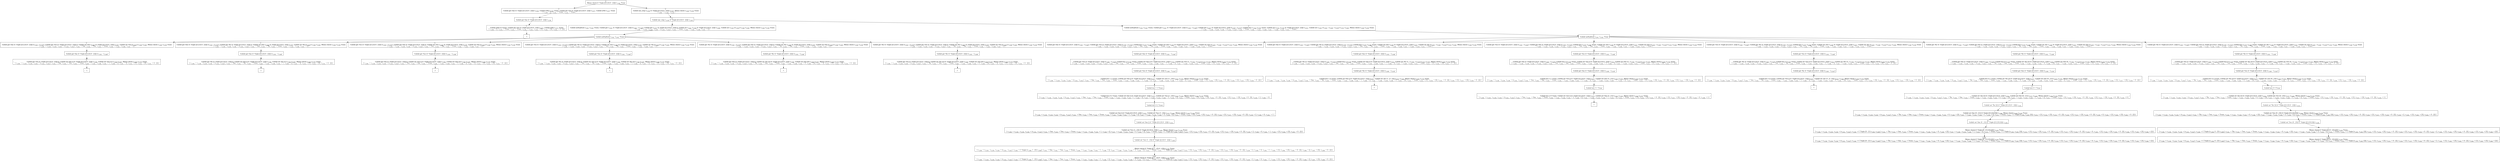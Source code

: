digraph {
    graph [rankdir=TB
          ,bgcolor=transparent];
    node [shape=box
         ,fillcolor=white
         ,style=filled];
    0 [label=<O <BR/> Memo check (C Triple [[1] [3] 0 : [2]]) v<SUB>1506</SUB> Trueo>];
    1 [label=<C <BR/> Unfold get One (C Triple [[1] [3] 0 : [2]]) v<SUB>1536</SUB>, Unfold isNil v<SUB>1536</SUB> Trueo, Unfold get Two (C Triple [[1] [3] 0 : [2]]) v<SUB>1537</SUB>, Unfold isNil v<SUB>1537</SUB> Trueo <BR/>  [ v<SUB>1506</SUB> &rarr; [], v<SUB>1534</SUB> &rarr; Trueo, v<SUB>1535</SUB> &rarr; Trueo ] >];
    2 [label=<C <BR/> Unfold one_step v<SUB>1538</SUB> (C Triple [[1] [3] 0 : [2]]) v<SUB>1540</SUB>, Memo check v<SUB>1540</SUB> v<SUB>1539</SUB> Trueo <BR/>  [ v<SUB>1506</SUB> &rarr; v<SUB>1538</SUB> : v<SUB>1539</SUB> ] >];
    3 [label=<O <BR/> Unfold get One (C Triple [[1] [3] 0 : [2]]) v<SUB>1536</SUB>>];
    4 [label=<C <BR/> Unfold isNil [1] Trueo, Unfold get Two (C Triple [[1] [3] 0 : [2]]) v<SUB>1537</SUB>, Unfold isNil v<SUB>1537</SUB> Trueo <BR/>  [ v<SUB>1506</SUB> &rarr; [], v<SUB>1534</SUB> &rarr; Trueo, v<SUB>1535</SUB> &rarr; Trueo, v<SUB>1536</SUB> &rarr; v<SUB>1541</SUB>, v<SUB>1541</SUB> &rarr; [1], v<SUB>1542</SUB> &rarr; [3], v<SUB>1543</SUB> &rarr; 0 : [2] ] >];
    5 [label=<_|_>];
    6 [label=<O <BR/> Unfold one_step v<SUB>1538</SUB> (C Triple [[1] [3] 0 : [2]]) v<SUB>1540</SUB>>];
    7 [label=<C <BR/> Unfold notEqStick v<SUB>1541</SUB> v<SUB>1542</SUB> Trueo, Unfold get v<SUB>1541</SUB> (C Triple [[1] [3] 0 : [2]]) (v<SUB>1545</SUB> : v<SUB>1546</SUB>), Unfold get v<SUB>1542</SUB> (C Triple [[1] [3] 0 : [2]]) [], Unfold set v<SUB>1541</SUB> v<SUB>1546</SUB> (C Triple [[1] [3] 0 : [2]]) v<SUB>1548</SUB>, Unfold set v<SUB>1542</SUB> [v<SUB>1545</SUB>] v<SUB>1548</SUB> v<SUB>1540</SUB>, Memo check v<SUB>1540</SUB> v<SUB>1539</SUB> Trueo <BR/>  [ v<SUB>1506</SUB> &rarr; v<SUB>1538</SUB> : v<SUB>1539</SUB>, v<SUB>1538</SUB> &rarr; (v<SUB>1541</SUB>, v<SUB>1542</SUB>), v<SUB>1543</SUB> &rarr; Trueo, v<SUB>1544</SUB> &rarr; v<SUB>1545</SUB> : v<SUB>1546</SUB>, v<SUB>1547</SUB> &rarr; [] ] >];
    8 [label=<C <BR/> Unfold notEqStick v<SUB>1541</SUB> v<SUB>1542</SUB> Trueo, Unfold get v<SUB>1541</SUB> (C Triple [[1] [3] 0 : [2]]) (v<SUB>1545</SUB> : v<SUB>1546</SUB>), Unfold get v<SUB>1542</SUB> (C Triple [[1] [3] 0 : [2]]) (v<SUB>1549</SUB> : v<SUB>1550</SUB>), Unfold less v<SUB>1545</SUB> v<SUB>1549</SUB> Trueo, Unfold set v<SUB>1541</SUB> v<SUB>1546</SUB> (C Triple [[1] [3] 0 : [2]]) v<SUB>1552</SUB>, Unfold set v<SUB>1542</SUB> (v<SUB>1545</SUB> : v<SUB>1549</SUB> : v<SUB>1550</SUB>) v<SUB>1552</SUB> v<SUB>1540</SUB>, Memo check v<SUB>1540</SUB> v<SUB>1539</SUB> Trueo <BR/>  [ v<SUB>1506</SUB> &rarr; v<SUB>1538</SUB> : v<SUB>1539</SUB>, v<SUB>1538</SUB> &rarr; (v<SUB>1541</SUB>, v<SUB>1542</SUB>), v<SUB>1543</SUB> &rarr; Trueo, v<SUB>1544</SUB> &rarr; v<SUB>1545</SUB> : v<SUB>1546</SUB>, v<SUB>1547</SUB> &rarr; v<SUB>1549</SUB> : v<SUB>1550</SUB>, v<SUB>1551</SUB> &rarr; Trueo ] >];
    9 [label=<O <BR/> Unfold notEqStick v<SUB>1541</SUB> v<SUB>1542</SUB> Trueo>];
    10 [label=<C <BR/> Unfold get One (C Triple [[1] [3] 0 : [2]]) (v<SUB>1545</SUB> : v<SUB>1546</SUB>), Unfold get Two (C Triple [[1] [3] 0 : [2]]) [], Unfold set One v<SUB>1546</SUB> (C Triple [[1] [3] 0 : [2]]) v<SUB>1548</SUB>, Unfold set Two [v<SUB>1545</SUB>] v<SUB>1548</SUB> v<SUB>1540</SUB>, Memo check v<SUB>1540</SUB> v<SUB>1539</SUB> Trueo <BR/>  [ v<SUB>1506</SUB> &rarr; v<SUB>1538</SUB> : v<SUB>1539</SUB>, v<SUB>1538</SUB> &rarr; (v<SUB>1541</SUB>, v<SUB>1542</SUB>), v<SUB>1541</SUB> &rarr; One, v<SUB>1542</SUB> &rarr; Two, v<SUB>1543</SUB> &rarr; Trueo, v<SUB>1544</SUB> &rarr; v<SUB>1545</SUB> : v<SUB>1546</SUB>, v<SUB>1547</SUB> &rarr; [] ] >];
    11 [label=<C <BR/> Unfold get One (C Triple [[1] [3] 0 : [2]]) (v<SUB>1545</SUB> : v<SUB>1546</SUB>), Unfold get Thr (C Triple [[1] [3] 0 : [2]]) [], Unfold set One v<SUB>1546</SUB> (C Triple [[1] [3] 0 : [2]]) v<SUB>1548</SUB>, Unfold set Thr [v<SUB>1545</SUB>] v<SUB>1548</SUB> v<SUB>1540</SUB>, Memo check v<SUB>1540</SUB> v<SUB>1539</SUB> Trueo <BR/>  [ v<SUB>1506</SUB> &rarr; v<SUB>1538</SUB> : v<SUB>1539</SUB>, v<SUB>1538</SUB> &rarr; (v<SUB>1541</SUB>, v<SUB>1542</SUB>), v<SUB>1541</SUB> &rarr; One, v<SUB>1542</SUB> &rarr; Thr, v<SUB>1543</SUB> &rarr; Trueo, v<SUB>1544</SUB> &rarr; v<SUB>1545</SUB> : v<SUB>1546</SUB>, v<SUB>1547</SUB> &rarr; [] ] >];
    12 [label=<C <BR/> Unfold get Two (C Triple [[1] [3] 0 : [2]]) (v<SUB>1545</SUB> : v<SUB>1546</SUB>), Unfold get One (C Triple [[1] [3] 0 : [2]]) [], Unfold set Two v<SUB>1546</SUB> (C Triple [[1] [3] 0 : [2]]) v<SUB>1548</SUB>, Unfold set One [v<SUB>1545</SUB>] v<SUB>1548</SUB> v<SUB>1540</SUB>, Memo check v<SUB>1540</SUB> v<SUB>1539</SUB> Trueo <BR/>  [ v<SUB>1506</SUB> &rarr; v<SUB>1538</SUB> : v<SUB>1539</SUB>, v<SUB>1538</SUB> &rarr; (v<SUB>1541</SUB>, v<SUB>1542</SUB>), v<SUB>1541</SUB> &rarr; Two, v<SUB>1542</SUB> &rarr; One, v<SUB>1543</SUB> &rarr; Trueo, v<SUB>1544</SUB> &rarr; v<SUB>1545</SUB> : v<SUB>1546</SUB>, v<SUB>1547</SUB> &rarr; [] ] >];
    13 [label=<C <BR/> Unfold get Two (C Triple [[1] [3] 0 : [2]]) (v<SUB>1545</SUB> : v<SUB>1546</SUB>), Unfold get Thr (C Triple [[1] [3] 0 : [2]]) [], Unfold set Two v<SUB>1546</SUB> (C Triple [[1] [3] 0 : [2]]) v<SUB>1548</SUB>, Unfold set Thr [v<SUB>1545</SUB>] v<SUB>1548</SUB> v<SUB>1540</SUB>, Memo check v<SUB>1540</SUB> v<SUB>1539</SUB> Trueo <BR/>  [ v<SUB>1506</SUB> &rarr; v<SUB>1538</SUB> : v<SUB>1539</SUB>, v<SUB>1538</SUB> &rarr; (v<SUB>1541</SUB>, v<SUB>1542</SUB>), v<SUB>1541</SUB> &rarr; Two, v<SUB>1542</SUB> &rarr; Thr, v<SUB>1543</SUB> &rarr; Trueo, v<SUB>1544</SUB> &rarr; v<SUB>1545</SUB> : v<SUB>1546</SUB>, v<SUB>1547</SUB> &rarr; [] ] >];
    14 [label=<C <BR/> Unfold get Thr (C Triple [[1] [3] 0 : [2]]) (v<SUB>1545</SUB> : v<SUB>1546</SUB>), Unfold get One (C Triple [[1] [3] 0 : [2]]) [], Unfold set Thr v<SUB>1546</SUB> (C Triple [[1] [3] 0 : [2]]) v<SUB>1548</SUB>, Unfold set One [v<SUB>1545</SUB>] v<SUB>1548</SUB> v<SUB>1540</SUB>, Memo check v<SUB>1540</SUB> v<SUB>1539</SUB> Trueo <BR/>  [ v<SUB>1506</SUB> &rarr; v<SUB>1538</SUB> : v<SUB>1539</SUB>, v<SUB>1538</SUB> &rarr; (v<SUB>1541</SUB>, v<SUB>1542</SUB>), v<SUB>1541</SUB> &rarr; Thr, v<SUB>1542</SUB> &rarr; One, v<SUB>1543</SUB> &rarr; Trueo, v<SUB>1544</SUB> &rarr; v<SUB>1545</SUB> : v<SUB>1546</SUB>, v<SUB>1547</SUB> &rarr; [] ] >];
    15 [label=<C <BR/> Unfold get Thr (C Triple [[1] [3] 0 : [2]]) (v<SUB>1545</SUB> : v<SUB>1546</SUB>), Unfold get Two (C Triple [[1] [3] 0 : [2]]) [], Unfold set Thr v<SUB>1546</SUB> (C Triple [[1] [3] 0 : [2]]) v<SUB>1548</SUB>, Unfold set Two [v<SUB>1545</SUB>] v<SUB>1548</SUB> v<SUB>1540</SUB>, Memo check v<SUB>1540</SUB> v<SUB>1539</SUB> Trueo <BR/>  [ v<SUB>1506</SUB> &rarr; v<SUB>1538</SUB> : v<SUB>1539</SUB>, v<SUB>1538</SUB> &rarr; (v<SUB>1541</SUB>, v<SUB>1542</SUB>), v<SUB>1541</SUB> &rarr; Thr, v<SUB>1542</SUB> &rarr; Two, v<SUB>1543</SUB> &rarr; Trueo, v<SUB>1544</SUB> &rarr; v<SUB>1545</SUB> : v<SUB>1546</SUB>, v<SUB>1547</SUB> &rarr; [] ] >];
    16 [label=<O <BR/> Unfold get One (C Triple [[1] [3] 0 : [2]]) (v<SUB>1545</SUB> : v<SUB>1546</SUB>)>];
    17 [label=<C <BR/> Unfold get Two (C Triple [[1] [3] 0 : [2]]) [], Unfold set One [] (C Triple [[1] [3] 0 : [2]]) v<SUB>1548</SUB>, Unfold set Two [1] v<SUB>1548</SUB> v<SUB>1540</SUB>, Memo check v<SUB>1540</SUB> v<SUB>1539</SUB> Trueo <BR/>  [ v<SUB>1506</SUB> &rarr; v<SUB>1538</SUB> : v<SUB>1539</SUB>, v<SUB>1538</SUB> &rarr; (v<SUB>1541</SUB>, v<SUB>1542</SUB>), v<SUB>1541</SUB> &rarr; One, v<SUB>1542</SUB> &rarr; Two, v<SUB>1543</SUB> &rarr; Trueo, v<SUB>1544</SUB> &rarr; v<SUB>1545</SUB> : v<SUB>1546</SUB>, v<SUB>1545</SUB> &rarr; 1, v<SUB>1546</SUB> &rarr; [], v<SUB>1547</SUB> &rarr; [], v<SUB>1553</SUB> &rarr; [1], v<SUB>1554</SUB> &rarr; [3], v<SUB>1555</SUB> &rarr; 0 : [2] ] >];
    18 [label=<_|_>];
    19 [label=<O <BR/> Unfold get One (C Triple [[1] [3] 0 : [2]]) (v<SUB>1545</SUB> : v<SUB>1546</SUB>)>];
    20 [label=<C <BR/> Unfold get Thr (C Triple [[1] [3] 0 : [2]]) [], Unfold set One [] (C Triple [[1] [3] 0 : [2]]) v<SUB>1548</SUB>, Unfold set Thr [1] v<SUB>1548</SUB> v<SUB>1540</SUB>, Memo check v<SUB>1540</SUB> v<SUB>1539</SUB> Trueo <BR/>  [ v<SUB>1506</SUB> &rarr; v<SUB>1538</SUB> : v<SUB>1539</SUB>, v<SUB>1538</SUB> &rarr; (v<SUB>1541</SUB>, v<SUB>1542</SUB>), v<SUB>1541</SUB> &rarr; One, v<SUB>1542</SUB> &rarr; Thr, v<SUB>1543</SUB> &rarr; Trueo, v<SUB>1544</SUB> &rarr; v<SUB>1545</SUB> : v<SUB>1546</SUB>, v<SUB>1545</SUB> &rarr; 1, v<SUB>1546</SUB> &rarr; [], v<SUB>1547</SUB> &rarr; [], v<SUB>1553</SUB> &rarr; [1], v<SUB>1554</SUB> &rarr; [3], v<SUB>1555</SUB> &rarr; 0 : [2] ] >];
    21 [label=<_|_>];
    22 [label=<O <BR/> Unfold get Two (C Triple [[1] [3] 0 : [2]]) (v<SUB>1545</SUB> : v<SUB>1546</SUB>)>];
    23 [label=<C <BR/> Unfold get One (C Triple [[1] [3] 0 : [2]]) [], Unfold set Two [] (C Triple [[1] [3] 0 : [2]]) v<SUB>1548</SUB>, Unfold set One [3] v<SUB>1548</SUB> v<SUB>1540</SUB>, Memo check v<SUB>1540</SUB> v<SUB>1539</SUB> Trueo <BR/>  [ v<SUB>1506</SUB> &rarr; v<SUB>1538</SUB> : v<SUB>1539</SUB>, v<SUB>1538</SUB> &rarr; (v<SUB>1541</SUB>, v<SUB>1542</SUB>), v<SUB>1541</SUB> &rarr; Two, v<SUB>1542</SUB> &rarr; One, v<SUB>1543</SUB> &rarr; Trueo, v<SUB>1544</SUB> &rarr; v<SUB>1545</SUB> : v<SUB>1546</SUB>, v<SUB>1545</SUB> &rarr; 3, v<SUB>1546</SUB> &rarr; [], v<SUB>1547</SUB> &rarr; [], v<SUB>1553</SUB> &rarr; [1], v<SUB>1554</SUB> &rarr; [3], v<SUB>1555</SUB> &rarr; 0 : [2] ] >];
    24 [label=<_|_>];
    25 [label=<O <BR/> Unfold get Two (C Triple [[1] [3] 0 : [2]]) (v<SUB>1545</SUB> : v<SUB>1546</SUB>)>];
    26 [label=<C <BR/> Unfold get Thr (C Triple [[1] [3] 0 : [2]]) [], Unfold set Two [] (C Triple [[1] [3] 0 : [2]]) v<SUB>1548</SUB>, Unfold set Thr [3] v<SUB>1548</SUB> v<SUB>1540</SUB>, Memo check v<SUB>1540</SUB> v<SUB>1539</SUB> Trueo <BR/>  [ v<SUB>1506</SUB> &rarr; v<SUB>1538</SUB> : v<SUB>1539</SUB>, v<SUB>1538</SUB> &rarr; (v<SUB>1541</SUB>, v<SUB>1542</SUB>), v<SUB>1541</SUB> &rarr; Two, v<SUB>1542</SUB> &rarr; Thr, v<SUB>1543</SUB> &rarr; Trueo, v<SUB>1544</SUB> &rarr; v<SUB>1545</SUB> : v<SUB>1546</SUB>, v<SUB>1545</SUB> &rarr; 3, v<SUB>1546</SUB> &rarr; [], v<SUB>1547</SUB> &rarr; [], v<SUB>1553</SUB> &rarr; [1], v<SUB>1554</SUB> &rarr; [3], v<SUB>1555</SUB> &rarr; 0 : [2] ] >];
    27 [label=<_|_>];
    28 [label=<O <BR/> Unfold get Thr (C Triple [[1] [3] 0 : [2]]) (v<SUB>1545</SUB> : v<SUB>1546</SUB>)>];
    29 [label=<C <BR/> Unfold get One (C Triple [[1] [3] 0 : [2]]) [], Unfold set Thr [2] (C Triple [[1] [3] 0 : [2]]) v<SUB>1548</SUB>, Unfold set One [0] v<SUB>1548</SUB> v<SUB>1540</SUB>, Memo check v<SUB>1540</SUB> v<SUB>1539</SUB> Trueo <BR/>  [ v<SUB>1506</SUB> &rarr; v<SUB>1538</SUB> : v<SUB>1539</SUB>, v<SUB>1538</SUB> &rarr; (v<SUB>1541</SUB>, v<SUB>1542</SUB>), v<SUB>1541</SUB> &rarr; Thr, v<SUB>1542</SUB> &rarr; One, v<SUB>1543</SUB> &rarr; Trueo, v<SUB>1544</SUB> &rarr; v<SUB>1545</SUB> : v<SUB>1546</SUB>, v<SUB>1545</SUB> &rarr; 0, v<SUB>1546</SUB> &rarr; [2], v<SUB>1547</SUB> &rarr; [], v<SUB>1553</SUB> &rarr; [1], v<SUB>1554</SUB> &rarr; [3], v<SUB>1555</SUB> &rarr; 0 : [2] ] >];
    30 [label=<_|_>];
    31 [label=<O <BR/> Unfold get Thr (C Triple [[1] [3] 0 : [2]]) (v<SUB>1545</SUB> : v<SUB>1546</SUB>)>];
    32 [label=<C <BR/> Unfold get Two (C Triple [[1] [3] 0 : [2]]) [], Unfold set Thr [2] (C Triple [[1] [3] 0 : [2]]) v<SUB>1548</SUB>, Unfold set Two [0] v<SUB>1548</SUB> v<SUB>1540</SUB>, Memo check v<SUB>1540</SUB> v<SUB>1539</SUB> Trueo <BR/>  [ v<SUB>1506</SUB> &rarr; v<SUB>1538</SUB> : v<SUB>1539</SUB>, v<SUB>1538</SUB> &rarr; (v<SUB>1541</SUB>, v<SUB>1542</SUB>), v<SUB>1541</SUB> &rarr; Thr, v<SUB>1542</SUB> &rarr; Two, v<SUB>1543</SUB> &rarr; Trueo, v<SUB>1544</SUB> &rarr; v<SUB>1545</SUB> : v<SUB>1546</SUB>, v<SUB>1545</SUB> &rarr; 0, v<SUB>1546</SUB> &rarr; [2], v<SUB>1547</SUB> &rarr; [], v<SUB>1553</SUB> &rarr; [1], v<SUB>1554</SUB> &rarr; [3], v<SUB>1555</SUB> &rarr; 0 : [2] ] >];
    33 [label=<_|_>];
    34 [label=<O <BR/> Unfold notEqStick v<SUB>1541</SUB> v<SUB>1542</SUB> Trueo>];
    35 [label=<C <BR/> Unfold get One (C Triple [[1] [3] 0 : [2]]) (v<SUB>1545</SUB> : v<SUB>1546</SUB>), Unfold get Two (C Triple [[1] [3] 0 : [2]]) (v<SUB>1549</SUB> : v<SUB>1550</SUB>), Unfold less v<SUB>1545</SUB> v<SUB>1549</SUB> Trueo, Unfold set One v<SUB>1546</SUB> (C Triple [[1] [3] 0 : [2]]) v<SUB>1552</SUB>, Unfold set Two (v<SUB>1545</SUB> : v<SUB>1549</SUB> : v<SUB>1550</SUB>) v<SUB>1552</SUB> v<SUB>1540</SUB>, Memo check v<SUB>1540</SUB> v<SUB>1539</SUB> Trueo <BR/>  [ v<SUB>1506</SUB> &rarr; v<SUB>1538</SUB> : v<SUB>1539</SUB>, v<SUB>1538</SUB> &rarr; (v<SUB>1541</SUB>, v<SUB>1542</SUB>), v<SUB>1541</SUB> &rarr; One, v<SUB>1542</SUB> &rarr; Two, v<SUB>1543</SUB> &rarr; Trueo, v<SUB>1544</SUB> &rarr; v<SUB>1545</SUB> : v<SUB>1546</SUB>, v<SUB>1547</SUB> &rarr; v<SUB>1549</SUB> : v<SUB>1550</SUB>, v<SUB>1551</SUB> &rarr; Trueo ] >];
    36 [label=<C <BR/> Unfold get One (C Triple [[1] [3] 0 : [2]]) (v<SUB>1545</SUB> : v<SUB>1546</SUB>), Unfold get Thr (C Triple [[1] [3] 0 : [2]]) (v<SUB>1549</SUB> : v<SUB>1550</SUB>), Unfold less v<SUB>1545</SUB> v<SUB>1549</SUB> Trueo, Unfold set One v<SUB>1546</SUB> (C Triple [[1] [3] 0 : [2]]) v<SUB>1552</SUB>, Unfold set Thr (v<SUB>1545</SUB> : v<SUB>1549</SUB> : v<SUB>1550</SUB>) v<SUB>1552</SUB> v<SUB>1540</SUB>, Memo check v<SUB>1540</SUB> v<SUB>1539</SUB> Trueo <BR/>  [ v<SUB>1506</SUB> &rarr; v<SUB>1538</SUB> : v<SUB>1539</SUB>, v<SUB>1538</SUB> &rarr; (v<SUB>1541</SUB>, v<SUB>1542</SUB>), v<SUB>1541</SUB> &rarr; One, v<SUB>1542</SUB> &rarr; Thr, v<SUB>1543</SUB> &rarr; Trueo, v<SUB>1544</SUB> &rarr; v<SUB>1545</SUB> : v<SUB>1546</SUB>, v<SUB>1547</SUB> &rarr; v<SUB>1549</SUB> : v<SUB>1550</SUB>, v<SUB>1551</SUB> &rarr; Trueo ] >];
    37 [label=<C <BR/> Unfold get Two (C Triple [[1] [3] 0 : [2]]) (v<SUB>1545</SUB> : v<SUB>1546</SUB>), Unfold get One (C Triple [[1] [3] 0 : [2]]) (v<SUB>1549</SUB> : v<SUB>1550</SUB>), Unfold less v<SUB>1545</SUB> v<SUB>1549</SUB> Trueo, Unfold set Two v<SUB>1546</SUB> (C Triple [[1] [3] 0 : [2]]) v<SUB>1552</SUB>, Unfold set One (v<SUB>1545</SUB> : v<SUB>1549</SUB> : v<SUB>1550</SUB>) v<SUB>1552</SUB> v<SUB>1540</SUB>, Memo check v<SUB>1540</SUB> v<SUB>1539</SUB> Trueo <BR/>  [ v<SUB>1506</SUB> &rarr; v<SUB>1538</SUB> : v<SUB>1539</SUB>, v<SUB>1538</SUB> &rarr; (v<SUB>1541</SUB>, v<SUB>1542</SUB>), v<SUB>1541</SUB> &rarr; Two, v<SUB>1542</SUB> &rarr; One, v<SUB>1543</SUB> &rarr; Trueo, v<SUB>1544</SUB> &rarr; v<SUB>1545</SUB> : v<SUB>1546</SUB>, v<SUB>1547</SUB> &rarr; v<SUB>1549</SUB> : v<SUB>1550</SUB>, v<SUB>1551</SUB> &rarr; Trueo ] >];
    38 [label=<C <BR/> Unfold get Two (C Triple [[1] [3] 0 : [2]]) (v<SUB>1545</SUB> : v<SUB>1546</SUB>), Unfold get Thr (C Triple [[1] [3] 0 : [2]]) (v<SUB>1549</SUB> : v<SUB>1550</SUB>), Unfold less v<SUB>1545</SUB> v<SUB>1549</SUB> Trueo, Unfold set Two v<SUB>1546</SUB> (C Triple [[1] [3] 0 : [2]]) v<SUB>1552</SUB>, Unfold set Thr (v<SUB>1545</SUB> : v<SUB>1549</SUB> : v<SUB>1550</SUB>) v<SUB>1552</SUB> v<SUB>1540</SUB>, Memo check v<SUB>1540</SUB> v<SUB>1539</SUB> Trueo <BR/>  [ v<SUB>1506</SUB> &rarr; v<SUB>1538</SUB> : v<SUB>1539</SUB>, v<SUB>1538</SUB> &rarr; (v<SUB>1541</SUB>, v<SUB>1542</SUB>), v<SUB>1541</SUB> &rarr; Two, v<SUB>1542</SUB> &rarr; Thr, v<SUB>1543</SUB> &rarr; Trueo, v<SUB>1544</SUB> &rarr; v<SUB>1545</SUB> : v<SUB>1546</SUB>, v<SUB>1547</SUB> &rarr; v<SUB>1549</SUB> : v<SUB>1550</SUB>, v<SUB>1551</SUB> &rarr; Trueo ] >];
    39 [label=<C <BR/> Unfold get Thr (C Triple [[1] [3] 0 : [2]]) (v<SUB>1545</SUB> : v<SUB>1546</SUB>), Unfold get One (C Triple [[1] [3] 0 : [2]]) (v<SUB>1549</SUB> : v<SUB>1550</SUB>), Unfold less v<SUB>1545</SUB> v<SUB>1549</SUB> Trueo, Unfold set Thr v<SUB>1546</SUB> (C Triple [[1] [3] 0 : [2]]) v<SUB>1552</SUB>, Unfold set One (v<SUB>1545</SUB> : v<SUB>1549</SUB> : v<SUB>1550</SUB>) v<SUB>1552</SUB> v<SUB>1540</SUB>, Memo check v<SUB>1540</SUB> v<SUB>1539</SUB> Trueo <BR/>  [ v<SUB>1506</SUB> &rarr; v<SUB>1538</SUB> : v<SUB>1539</SUB>, v<SUB>1538</SUB> &rarr; (v<SUB>1541</SUB>, v<SUB>1542</SUB>), v<SUB>1541</SUB> &rarr; Thr, v<SUB>1542</SUB> &rarr; One, v<SUB>1543</SUB> &rarr; Trueo, v<SUB>1544</SUB> &rarr; v<SUB>1545</SUB> : v<SUB>1546</SUB>, v<SUB>1547</SUB> &rarr; v<SUB>1549</SUB> : v<SUB>1550</SUB>, v<SUB>1551</SUB> &rarr; Trueo ] >];
    40 [label=<C <BR/> Unfold get Thr (C Triple [[1] [3] 0 : [2]]) (v<SUB>1545</SUB> : v<SUB>1546</SUB>), Unfold get Two (C Triple [[1] [3] 0 : [2]]) (v<SUB>1549</SUB> : v<SUB>1550</SUB>), Unfold less v<SUB>1545</SUB> v<SUB>1549</SUB> Trueo, Unfold set Thr v<SUB>1546</SUB> (C Triple [[1] [3] 0 : [2]]) v<SUB>1552</SUB>, Unfold set Two (v<SUB>1545</SUB> : v<SUB>1549</SUB> : v<SUB>1550</SUB>) v<SUB>1552</SUB> v<SUB>1540</SUB>, Memo check v<SUB>1540</SUB> v<SUB>1539</SUB> Trueo <BR/>  [ v<SUB>1506</SUB> &rarr; v<SUB>1538</SUB> : v<SUB>1539</SUB>, v<SUB>1538</SUB> &rarr; (v<SUB>1541</SUB>, v<SUB>1542</SUB>), v<SUB>1541</SUB> &rarr; Thr, v<SUB>1542</SUB> &rarr; Two, v<SUB>1543</SUB> &rarr; Trueo, v<SUB>1544</SUB> &rarr; v<SUB>1545</SUB> : v<SUB>1546</SUB>, v<SUB>1547</SUB> &rarr; v<SUB>1549</SUB> : v<SUB>1550</SUB>, v<SUB>1551</SUB> &rarr; Trueo ] >];
    41 [label=<O <BR/> Unfold get One (C Triple [[1] [3] 0 : [2]]) (v<SUB>1545</SUB> : v<SUB>1546</SUB>)>];
    42 [label=<C <BR/> Unfold get Two (C Triple [[1] [3] 0 : [2]]) (v<SUB>1549</SUB> : v<SUB>1550</SUB>), Unfold less 1 v<SUB>1549</SUB> Trueo, Unfold set One [] (C Triple [[1] [3] 0 : [2]]) v<SUB>1552</SUB>, Unfold set Two (1 : v<SUB>1549</SUB> : v<SUB>1550</SUB>) v<SUB>1552</SUB> v<SUB>1540</SUB>, Memo check v<SUB>1540</SUB> v<SUB>1539</SUB> Trueo <BR/>  [ v<SUB>1506</SUB> &rarr; v<SUB>1538</SUB> : v<SUB>1539</SUB>, v<SUB>1538</SUB> &rarr; (v<SUB>1541</SUB>, v<SUB>1542</SUB>), v<SUB>1541</SUB> &rarr; One, v<SUB>1542</SUB> &rarr; Two, v<SUB>1543</SUB> &rarr; Trueo, v<SUB>1544</SUB> &rarr; v<SUB>1545</SUB> : v<SUB>1546</SUB>, v<SUB>1545</SUB> &rarr; 1, v<SUB>1546</SUB> &rarr; [], v<SUB>1547</SUB> &rarr; v<SUB>1549</SUB> : v<SUB>1550</SUB>, v<SUB>1551</SUB> &rarr; Trueo, v<SUB>1553</SUB> &rarr; [1], v<SUB>1554</SUB> &rarr; [3], v<SUB>1555</SUB> &rarr; 0 : [2] ] >];
    43 [label=<O <BR/> Unfold get Two (C Triple [[1] [3] 0 : [2]]) (v<SUB>1549</SUB> : v<SUB>1550</SUB>)>];
    44 [label=<C <BR/> Unfold less 1 3 Trueo, Unfold set One [] (C Triple [[1] [3] 0 : [2]]) v<SUB>1552</SUB>, Unfold set Two (1 : [3]) v<SUB>1552</SUB> v<SUB>1540</SUB>, Memo check v<SUB>1540</SUB> v<SUB>1539</SUB> Trueo <BR/>  [ v<SUB>1506</SUB> &rarr; v<SUB>1538</SUB> : v<SUB>1539</SUB>, v<SUB>1538</SUB> &rarr; (v<SUB>1541</SUB>, v<SUB>1542</SUB>), v<SUB>1541</SUB> &rarr; One, v<SUB>1542</SUB> &rarr; Two, v<SUB>1543</SUB> &rarr; Trueo, v<SUB>1544</SUB> &rarr; v<SUB>1545</SUB> : v<SUB>1546</SUB>, v<SUB>1545</SUB> &rarr; 1, v<SUB>1546</SUB> &rarr; [], v<SUB>1547</SUB> &rarr; v<SUB>1549</SUB> : v<SUB>1550</SUB>, v<SUB>1549</SUB> &rarr; 3, v<SUB>1550</SUB> &rarr; [], v<SUB>1551</SUB> &rarr; Trueo, v<SUB>1553</SUB> &rarr; [1], v<SUB>1554</SUB> &rarr; [3], v<SUB>1555</SUB> &rarr; 0 : [2], v<SUB>1556</SUB> &rarr; [1], v<SUB>1557</SUB> &rarr; [3], v<SUB>1558</SUB> &rarr; 0 : [2] ] >];
    45 [label=<O <BR/> Unfold less 1 3 Trueo>];
    46 [label=<C <BR/> Unfold less 0 2 Trueo, Unfold set One [] (C Triple [[1] [3] 0 : [2]]) v<SUB>1552</SUB>, Unfold set Two (1 : [3]) v<SUB>1552</SUB> v<SUB>1540</SUB>, Memo check v<SUB>1540</SUB> v<SUB>1539</SUB> Trueo <BR/>  [ v<SUB>1506</SUB> &rarr; v<SUB>1538</SUB> : v<SUB>1539</SUB>, v<SUB>1538</SUB> &rarr; (v<SUB>1541</SUB>, v<SUB>1542</SUB>), v<SUB>1541</SUB> &rarr; One, v<SUB>1542</SUB> &rarr; Two, v<SUB>1543</SUB> &rarr; Trueo, v<SUB>1544</SUB> &rarr; v<SUB>1545</SUB> : v<SUB>1546</SUB>, v<SUB>1545</SUB> &rarr; 1, v<SUB>1546</SUB> &rarr; [], v<SUB>1547</SUB> &rarr; v<SUB>1549</SUB> : v<SUB>1550</SUB>, v<SUB>1549</SUB> &rarr; 3, v<SUB>1550</SUB> &rarr; [], v<SUB>1551</SUB> &rarr; Trueo, v<SUB>1553</SUB> &rarr; [1], v<SUB>1554</SUB> &rarr; [3], v<SUB>1555</SUB> &rarr; 0 : [2], v<SUB>1556</SUB> &rarr; [1], v<SUB>1557</SUB> &rarr; [3], v<SUB>1558</SUB> &rarr; 0 : [2], v<SUB>1559</SUB> &rarr; 2, v<SUB>1560</SUB> &rarr; 0 ] >];
    47 [label=<O <BR/> Unfold less 0 2 Trueo>];
    48 [label=<C <BR/> Unfold set One [] (C Triple [[1] [3] 0 : [2]]) v<SUB>1552</SUB>, Unfold set Two (1 : [3]) v<SUB>1552</SUB> v<SUB>1540</SUB>, Memo check v<SUB>1540</SUB> v<SUB>1539</SUB> Trueo <BR/>  [ v<SUB>1506</SUB> &rarr; v<SUB>1538</SUB> : v<SUB>1539</SUB>, v<SUB>1538</SUB> &rarr; (v<SUB>1541</SUB>, v<SUB>1542</SUB>), v<SUB>1541</SUB> &rarr; One, v<SUB>1542</SUB> &rarr; Two, v<SUB>1543</SUB> &rarr; Trueo, v<SUB>1544</SUB> &rarr; v<SUB>1545</SUB> : v<SUB>1546</SUB>, v<SUB>1545</SUB> &rarr; 1, v<SUB>1546</SUB> &rarr; [], v<SUB>1547</SUB> &rarr; v<SUB>1549</SUB> : v<SUB>1550</SUB>, v<SUB>1549</SUB> &rarr; 3, v<SUB>1550</SUB> &rarr; [], v<SUB>1551</SUB> &rarr; Trueo, v<SUB>1553</SUB> &rarr; [1], v<SUB>1554</SUB> &rarr; [3], v<SUB>1555</SUB> &rarr; 0 : [2], v<SUB>1556</SUB> &rarr; [1], v<SUB>1557</SUB> &rarr; [3], v<SUB>1558</SUB> &rarr; 0 : [2], v<SUB>1559</SUB> &rarr; 2, v<SUB>1560</SUB> &rarr; 0, v<SUB>1561</SUB> &rarr; 1 ] >];
    49 [label=<O <BR/> Unfold set One [] (C Triple [[1] [3] 0 : [2]]) v<SUB>1552</SUB>>];
    50 [label=<C <BR/> Unfold set Two (1 : [3]) (C Triple [[] [3] 0 : [2]]) v<SUB>1540</SUB>, Memo check v<SUB>1540</SUB> v<SUB>1539</SUB> Trueo <BR/>  [ v<SUB>1506</SUB> &rarr; v<SUB>1538</SUB> : v<SUB>1539</SUB>, v<SUB>1538</SUB> &rarr; (v<SUB>1541</SUB>, v<SUB>1542</SUB>), v<SUB>1541</SUB> &rarr; One, v<SUB>1542</SUB> &rarr; Two, v<SUB>1543</SUB> &rarr; Trueo, v<SUB>1544</SUB> &rarr; v<SUB>1545</SUB> : v<SUB>1546</SUB>, v<SUB>1545</SUB> &rarr; 1, v<SUB>1546</SUB> &rarr; [], v<SUB>1547</SUB> &rarr; v<SUB>1549</SUB> : v<SUB>1550</SUB>, v<SUB>1549</SUB> &rarr; 3, v<SUB>1550</SUB> &rarr; [], v<SUB>1551</SUB> &rarr; Trueo, v<SUB>1552</SUB> &rarr; C Triple [[] v<SUB>1564</SUB> v<SUB>1565</SUB>], v<SUB>1553</SUB> &rarr; [1], v<SUB>1554</SUB> &rarr; [3], v<SUB>1555</SUB> &rarr; 0 : [2], v<SUB>1556</SUB> &rarr; [1], v<SUB>1557</SUB> &rarr; [3], v<SUB>1558</SUB> &rarr; 0 : [2], v<SUB>1559</SUB> &rarr; 2, v<SUB>1560</SUB> &rarr; 0, v<SUB>1561</SUB> &rarr; 1, v<SUB>1563</SUB> &rarr; [1], v<SUB>1564</SUB> &rarr; [3], v<SUB>1565</SUB> &rarr; 0 : [2] ] >];
    51 [label=<O <BR/> Unfold set Two (1 : [3]) (C Triple [[] [3] 0 : [2]]) v<SUB>1540</SUB>>];
    52 [label=<C <BR/> Memo check (C Triple [[] 1 : [3] 0 : [2]]) v<SUB>1539</SUB> Trueo <BR/>  [ v<SUB>1506</SUB> &rarr; v<SUB>1538</SUB> : v<SUB>1539</SUB>, v<SUB>1538</SUB> &rarr; (v<SUB>1541</SUB>, v<SUB>1542</SUB>), v<SUB>1540</SUB> &rarr; C Triple [v<SUB>1566</SUB> 1 : [3] v<SUB>1568</SUB>], v<SUB>1541</SUB> &rarr; One, v<SUB>1542</SUB> &rarr; Two, v<SUB>1543</SUB> &rarr; Trueo, v<SUB>1544</SUB> &rarr; v<SUB>1545</SUB> : v<SUB>1546</SUB>, v<SUB>1545</SUB> &rarr; 1, v<SUB>1546</SUB> &rarr; [], v<SUB>1547</SUB> &rarr; v<SUB>1549</SUB> : v<SUB>1550</SUB>, v<SUB>1549</SUB> &rarr; 3, v<SUB>1550</SUB> &rarr; [], v<SUB>1551</SUB> &rarr; Trueo, v<SUB>1552</SUB> &rarr; C Triple [[] v<SUB>1564</SUB> v<SUB>1565</SUB>], v<SUB>1553</SUB> &rarr; [1], v<SUB>1554</SUB> &rarr; [3], v<SUB>1555</SUB> &rarr; 0 : [2], v<SUB>1556</SUB> &rarr; [1], v<SUB>1557</SUB> &rarr; [3], v<SUB>1558</SUB> &rarr; 0 : [2], v<SUB>1559</SUB> &rarr; 2, v<SUB>1560</SUB> &rarr; 0, v<SUB>1561</SUB> &rarr; 1, v<SUB>1563</SUB> &rarr; [1], v<SUB>1564</SUB> &rarr; [3], v<SUB>1565</SUB> &rarr; 0 : [2], v<SUB>1566</SUB> &rarr; [], v<SUB>1567</SUB> &rarr; [3], v<SUB>1568</SUB> &rarr; 0 : [2] ] >];
    53 [label=<Leaf <BR/> Memo check (C Triple [[] 1 : [3] 0 : [2]]) v<SUB>1539</SUB> Trueo <BR/>  [ v<SUB>1506</SUB> &rarr; v<SUB>1538</SUB> : v<SUB>1539</SUB>, v<SUB>1538</SUB> &rarr; (v<SUB>1541</SUB>, v<SUB>1542</SUB>), v<SUB>1540</SUB> &rarr; C Triple [v<SUB>1566</SUB> 1 : [3] v<SUB>1568</SUB>], v<SUB>1541</SUB> &rarr; One, v<SUB>1542</SUB> &rarr; Two, v<SUB>1543</SUB> &rarr; Trueo, v<SUB>1544</SUB> &rarr; v<SUB>1545</SUB> : v<SUB>1546</SUB>, v<SUB>1545</SUB> &rarr; 1, v<SUB>1546</SUB> &rarr; [], v<SUB>1547</SUB> &rarr; v<SUB>1549</SUB> : v<SUB>1550</SUB>, v<SUB>1549</SUB> &rarr; 3, v<SUB>1550</SUB> &rarr; [], v<SUB>1551</SUB> &rarr; Trueo, v<SUB>1552</SUB> &rarr; C Triple [[] v<SUB>1564</SUB> v<SUB>1565</SUB>], v<SUB>1553</SUB> &rarr; [1], v<SUB>1554</SUB> &rarr; [3], v<SUB>1555</SUB> &rarr; 0 : [2], v<SUB>1556</SUB> &rarr; [1], v<SUB>1557</SUB> &rarr; [3], v<SUB>1558</SUB> &rarr; 0 : [2], v<SUB>1559</SUB> &rarr; 2, v<SUB>1560</SUB> &rarr; 0, v<SUB>1561</SUB> &rarr; 1, v<SUB>1563</SUB> &rarr; [1], v<SUB>1564</SUB> &rarr; [3], v<SUB>1565</SUB> &rarr; 0 : [2], v<SUB>1566</SUB> &rarr; [], v<SUB>1567</SUB> &rarr; [3], v<SUB>1568</SUB> &rarr; 0 : [2] ] >];
    54 [label=<O <BR/> Unfold get One (C Triple [[1] [3] 0 : [2]]) (v<SUB>1545</SUB> : v<SUB>1546</SUB>)>];
    55 [label=<C <BR/> Unfold get Thr (C Triple [[1] [3] 0 : [2]]) (v<SUB>1549</SUB> : v<SUB>1550</SUB>), Unfold less 1 v<SUB>1549</SUB> Trueo, Unfold set One [] (C Triple [[1] [3] 0 : [2]]) v<SUB>1552</SUB>, Unfold set Thr (1 : v<SUB>1549</SUB> : v<SUB>1550</SUB>) v<SUB>1552</SUB> v<SUB>1540</SUB>, Memo check v<SUB>1540</SUB> v<SUB>1539</SUB> Trueo <BR/>  [ v<SUB>1506</SUB> &rarr; v<SUB>1538</SUB> : v<SUB>1539</SUB>, v<SUB>1538</SUB> &rarr; (v<SUB>1541</SUB>, v<SUB>1542</SUB>), v<SUB>1541</SUB> &rarr; One, v<SUB>1542</SUB> &rarr; Thr, v<SUB>1543</SUB> &rarr; Trueo, v<SUB>1544</SUB> &rarr; v<SUB>1545</SUB> : v<SUB>1546</SUB>, v<SUB>1545</SUB> &rarr; 1, v<SUB>1546</SUB> &rarr; [], v<SUB>1547</SUB> &rarr; v<SUB>1549</SUB> : v<SUB>1550</SUB>, v<SUB>1551</SUB> &rarr; Trueo, v<SUB>1553</SUB> &rarr; [1], v<SUB>1554</SUB> &rarr; [3], v<SUB>1555</SUB> &rarr; 0 : [2] ] >];
    56 [label=<O <BR/> Unfold get Thr (C Triple [[1] [3] 0 : [2]]) (v<SUB>1549</SUB> : v<SUB>1550</SUB>)>];
    57 [label=<C <BR/> Unfold less 1 0 Trueo, Unfold set One [] (C Triple [[1] [3] 0 : [2]]) v<SUB>1552</SUB>, Unfold set Thr (1 : 0 : [2]) v<SUB>1552</SUB> v<SUB>1540</SUB>, Memo check v<SUB>1540</SUB> v<SUB>1539</SUB> Trueo <BR/>  [ v<SUB>1506</SUB> &rarr; v<SUB>1538</SUB> : v<SUB>1539</SUB>, v<SUB>1538</SUB> &rarr; (v<SUB>1541</SUB>, v<SUB>1542</SUB>), v<SUB>1541</SUB> &rarr; One, v<SUB>1542</SUB> &rarr; Thr, v<SUB>1543</SUB> &rarr; Trueo, v<SUB>1544</SUB> &rarr; v<SUB>1545</SUB> : v<SUB>1546</SUB>, v<SUB>1545</SUB> &rarr; 1, v<SUB>1546</SUB> &rarr; [], v<SUB>1547</SUB> &rarr; v<SUB>1549</SUB> : v<SUB>1550</SUB>, v<SUB>1549</SUB> &rarr; 0, v<SUB>1550</SUB> &rarr; [2], v<SUB>1551</SUB> &rarr; Trueo, v<SUB>1553</SUB> &rarr; [1], v<SUB>1554</SUB> &rarr; [3], v<SUB>1555</SUB> &rarr; 0 : [2], v<SUB>1556</SUB> &rarr; [1], v<SUB>1557</SUB> &rarr; [3], v<SUB>1558</SUB> &rarr; 0 : [2] ] >];
    58 [label=<_|_>];
    59 [label=<O <BR/> Unfold get Two (C Triple [[1] [3] 0 : [2]]) (v<SUB>1545</SUB> : v<SUB>1546</SUB>)>];
    60 [label=<C <BR/> Unfold get One (C Triple [[1] [3] 0 : [2]]) (v<SUB>1549</SUB> : v<SUB>1550</SUB>), Unfold less 3 v<SUB>1549</SUB> Trueo, Unfold set Two [] (C Triple [[1] [3] 0 : [2]]) v<SUB>1552</SUB>, Unfold set One (3 : v<SUB>1549</SUB> : v<SUB>1550</SUB>) v<SUB>1552</SUB> v<SUB>1540</SUB>, Memo check v<SUB>1540</SUB> v<SUB>1539</SUB> Trueo <BR/>  [ v<SUB>1506</SUB> &rarr; v<SUB>1538</SUB> : v<SUB>1539</SUB>, v<SUB>1538</SUB> &rarr; (v<SUB>1541</SUB>, v<SUB>1542</SUB>), v<SUB>1541</SUB> &rarr; Two, v<SUB>1542</SUB> &rarr; One, v<SUB>1543</SUB> &rarr; Trueo, v<SUB>1544</SUB> &rarr; v<SUB>1545</SUB> : v<SUB>1546</SUB>, v<SUB>1545</SUB> &rarr; 3, v<SUB>1546</SUB> &rarr; [], v<SUB>1547</SUB> &rarr; v<SUB>1549</SUB> : v<SUB>1550</SUB>, v<SUB>1551</SUB> &rarr; Trueo, v<SUB>1553</SUB> &rarr; [1], v<SUB>1554</SUB> &rarr; [3], v<SUB>1555</SUB> &rarr; 0 : [2] ] >];
    61 [label=<O <BR/> Unfold get One (C Triple [[1] [3] 0 : [2]]) (v<SUB>1549</SUB> : v<SUB>1550</SUB>)>];
    62 [label=<C <BR/> Unfold less 3 1 Trueo, Unfold set Two [] (C Triple [[1] [3] 0 : [2]]) v<SUB>1552</SUB>, Unfold set One (3 : [1]) v<SUB>1552</SUB> v<SUB>1540</SUB>, Memo check v<SUB>1540</SUB> v<SUB>1539</SUB> Trueo <BR/>  [ v<SUB>1506</SUB> &rarr; v<SUB>1538</SUB> : v<SUB>1539</SUB>, v<SUB>1538</SUB> &rarr; (v<SUB>1541</SUB>, v<SUB>1542</SUB>), v<SUB>1541</SUB> &rarr; Two, v<SUB>1542</SUB> &rarr; One, v<SUB>1543</SUB> &rarr; Trueo, v<SUB>1544</SUB> &rarr; v<SUB>1545</SUB> : v<SUB>1546</SUB>, v<SUB>1545</SUB> &rarr; 3, v<SUB>1546</SUB> &rarr; [], v<SUB>1547</SUB> &rarr; v<SUB>1549</SUB> : v<SUB>1550</SUB>, v<SUB>1549</SUB> &rarr; 1, v<SUB>1550</SUB> &rarr; [], v<SUB>1551</SUB> &rarr; Trueo, v<SUB>1553</SUB> &rarr; [1], v<SUB>1554</SUB> &rarr; [3], v<SUB>1555</SUB> &rarr; 0 : [2], v<SUB>1556</SUB> &rarr; [1], v<SUB>1557</SUB> &rarr; [3], v<SUB>1558</SUB> &rarr; 0 : [2] ] >];
    63 [label=<O <BR/> Unfold less 3 1 Trueo>];
    64 [label=<C <BR/> Unfold less 2 0 Trueo, Unfold set Two [] (C Triple [[1] [3] 0 : [2]]) v<SUB>1552</SUB>, Unfold set One (3 : [1]) v<SUB>1552</SUB> v<SUB>1540</SUB>, Memo check v<SUB>1540</SUB> v<SUB>1539</SUB> Trueo <BR/>  [ v<SUB>1506</SUB> &rarr; v<SUB>1538</SUB> : v<SUB>1539</SUB>, v<SUB>1538</SUB> &rarr; (v<SUB>1541</SUB>, v<SUB>1542</SUB>), v<SUB>1541</SUB> &rarr; Two, v<SUB>1542</SUB> &rarr; One, v<SUB>1543</SUB> &rarr; Trueo, v<SUB>1544</SUB> &rarr; v<SUB>1545</SUB> : v<SUB>1546</SUB>, v<SUB>1545</SUB> &rarr; 3, v<SUB>1546</SUB> &rarr; [], v<SUB>1547</SUB> &rarr; v<SUB>1549</SUB> : v<SUB>1550</SUB>, v<SUB>1549</SUB> &rarr; 1, v<SUB>1550</SUB> &rarr; [], v<SUB>1551</SUB> &rarr; Trueo, v<SUB>1553</SUB> &rarr; [1], v<SUB>1554</SUB> &rarr; [3], v<SUB>1555</SUB> &rarr; 0 : [2], v<SUB>1556</SUB> &rarr; [1], v<SUB>1557</SUB> &rarr; [3], v<SUB>1558</SUB> &rarr; 0 : [2], v<SUB>1559</SUB> &rarr; 0, v<SUB>1560</SUB> &rarr; 2 ] >];
    65 [label=<_|_>];
    66 [label=<O <BR/> Unfold get Two (C Triple [[1] [3] 0 : [2]]) (v<SUB>1545</SUB> : v<SUB>1546</SUB>)>];
    67 [label=<C <BR/> Unfold get Thr (C Triple [[1] [3] 0 : [2]]) (v<SUB>1549</SUB> : v<SUB>1550</SUB>), Unfold less 3 v<SUB>1549</SUB> Trueo, Unfold set Two [] (C Triple [[1] [3] 0 : [2]]) v<SUB>1552</SUB>, Unfold set Thr (3 : v<SUB>1549</SUB> : v<SUB>1550</SUB>) v<SUB>1552</SUB> v<SUB>1540</SUB>, Memo check v<SUB>1540</SUB> v<SUB>1539</SUB> Trueo <BR/>  [ v<SUB>1506</SUB> &rarr; v<SUB>1538</SUB> : v<SUB>1539</SUB>, v<SUB>1538</SUB> &rarr; (v<SUB>1541</SUB>, v<SUB>1542</SUB>), v<SUB>1541</SUB> &rarr; Two, v<SUB>1542</SUB> &rarr; Thr, v<SUB>1543</SUB> &rarr; Trueo, v<SUB>1544</SUB> &rarr; v<SUB>1545</SUB> : v<SUB>1546</SUB>, v<SUB>1545</SUB> &rarr; 3, v<SUB>1546</SUB> &rarr; [], v<SUB>1547</SUB> &rarr; v<SUB>1549</SUB> : v<SUB>1550</SUB>, v<SUB>1551</SUB> &rarr; Trueo, v<SUB>1553</SUB> &rarr; [1], v<SUB>1554</SUB> &rarr; [3], v<SUB>1555</SUB> &rarr; 0 : [2] ] >];
    68 [label=<O <BR/> Unfold get Thr (C Triple [[1] [3] 0 : [2]]) (v<SUB>1549</SUB> : v<SUB>1550</SUB>)>];
    69 [label=<C <BR/> Unfold less 3 0 Trueo, Unfold set Two [] (C Triple [[1] [3] 0 : [2]]) v<SUB>1552</SUB>, Unfold set Thr (3 : 0 : [2]) v<SUB>1552</SUB> v<SUB>1540</SUB>, Memo check v<SUB>1540</SUB> v<SUB>1539</SUB> Trueo <BR/>  [ v<SUB>1506</SUB> &rarr; v<SUB>1538</SUB> : v<SUB>1539</SUB>, v<SUB>1538</SUB> &rarr; (v<SUB>1541</SUB>, v<SUB>1542</SUB>), v<SUB>1541</SUB> &rarr; Two, v<SUB>1542</SUB> &rarr; Thr, v<SUB>1543</SUB> &rarr; Trueo, v<SUB>1544</SUB> &rarr; v<SUB>1545</SUB> : v<SUB>1546</SUB>, v<SUB>1545</SUB> &rarr; 3, v<SUB>1546</SUB> &rarr; [], v<SUB>1547</SUB> &rarr; v<SUB>1549</SUB> : v<SUB>1550</SUB>, v<SUB>1549</SUB> &rarr; 0, v<SUB>1550</SUB> &rarr; [2], v<SUB>1551</SUB> &rarr; Trueo, v<SUB>1553</SUB> &rarr; [1], v<SUB>1554</SUB> &rarr; [3], v<SUB>1555</SUB> &rarr; 0 : [2], v<SUB>1556</SUB> &rarr; [1], v<SUB>1557</SUB> &rarr; [3], v<SUB>1558</SUB> &rarr; 0 : [2] ] >];
    70 [label=<_|_>];
    71 [label=<O <BR/> Unfold get Thr (C Triple [[1] [3] 0 : [2]]) (v<SUB>1545</SUB> : v<SUB>1546</SUB>)>];
    72 [label=<C <BR/> Unfold get One (C Triple [[1] [3] 0 : [2]]) (v<SUB>1549</SUB> : v<SUB>1550</SUB>), Unfold less 0 v<SUB>1549</SUB> Trueo, Unfold set Thr [2] (C Triple [[1] [3] 0 : [2]]) v<SUB>1552</SUB>, Unfold set One (0 : v<SUB>1549</SUB> : v<SUB>1550</SUB>) v<SUB>1552</SUB> v<SUB>1540</SUB>, Memo check v<SUB>1540</SUB> v<SUB>1539</SUB> Trueo <BR/>  [ v<SUB>1506</SUB> &rarr; v<SUB>1538</SUB> : v<SUB>1539</SUB>, v<SUB>1538</SUB> &rarr; (v<SUB>1541</SUB>, v<SUB>1542</SUB>), v<SUB>1541</SUB> &rarr; Thr, v<SUB>1542</SUB> &rarr; One, v<SUB>1543</SUB> &rarr; Trueo, v<SUB>1544</SUB> &rarr; v<SUB>1545</SUB> : v<SUB>1546</SUB>, v<SUB>1545</SUB> &rarr; 0, v<SUB>1546</SUB> &rarr; [2], v<SUB>1547</SUB> &rarr; v<SUB>1549</SUB> : v<SUB>1550</SUB>, v<SUB>1551</SUB> &rarr; Trueo, v<SUB>1553</SUB> &rarr; [1], v<SUB>1554</SUB> &rarr; [3], v<SUB>1555</SUB> &rarr; 0 : [2] ] >];
    73 [label=<O <BR/> Unfold get One (C Triple [[1] [3] 0 : [2]]) (v<SUB>1549</SUB> : v<SUB>1550</SUB>)>];
    74 [label=<C <BR/> Unfold less 0 1 Trueo, Unfold set Thr [2] (C Triple [[1] [3] 0 : [2]]) v<SUB>1552</SUB>, Unfold set One (0 : [1]) v<SUB>1552</SUB> v<SUB>1540</SUB>, Memo check v<SUB>1540</SUB> v<SUB>1539</SUB> Trueo <BR/>  [ v<SUB>1506</SUB> &rarr; v<SUB>1538</SUB> : v<SUB>1539</SUB>, v<SUB>1538</SUB> &rarr; (v<SUB>1541</SUB>, v<SUB>1542</SUB>), v<SUB>1541</SUB> &rarr; Thr, v<SUB>1542</SUB> &rarr; One, v<SUB>1543</SUB> &rarr; Trueo, v<SUB>1544</SUB> &rarr; v<SUB>1545</SUB> : v<SUB>1546</SUB>, v<SUB>1545</SUB> &rarr; 0, v<SUB>1546</SUB> &rarr; [2], v<SUB>1547</SUB> &rarr; v<SUB>1549</SUB> : v<SUB>1550</SUB>, v<SUB>1549</SUB> &rarr; 1, v<SUB>1550</SUB> &rarr; [], v<SUB>1551</SUB> &rarr; Trueo, v<SUB>1553</SUB> &rarr; [1], v<SUB>1554</SUB> &rarr; [3], v<SUB>1555</SUB> &rarr; 0 : [2], v<SUB>1556</SUB> &rarr; [1], v<SUB>1557</SUB> &rarr; [3], v<SUB>1558</SUB> &rarr; 0 : [2] ] >];
    75 [label=<O <BR/> Unfold less 0 1 Trueo>];
    76 [label=<C <BR/> Unfold set Thr [2] (C Triple [[1] [3] 0 : [2]]) v<SUB>1552</SUB>, Unfold set One (0 : [1]) v<SUB>1552</SUB> v<SUB>1540</SUB>, Memo check v<SUB>1540</SUB> v<SUB>1539</SUB> Trueo <BR/>  [ v<SUB>1506</SUB> &rarr; v<SUB>1538</SUB> : v<SUB>1539</SUB>, v<SUB>1538</SUB> &rarr; (v<SUB>1541</SUB>, v<SUB>1542</SUB>), v<SUB>1541</SUB> &rarr; Thr, v<SUB>1542</SUB> &rarr; One, v<SUB>1543</SUB> &rarr; Trueo, v<SUB>1544</SUB> &rarr; v<SUB>1545</SUB> : v<SUB>1546</SUB>, v<SUB>1545</SUB> &rarr; 0, v<SUB>1546</SUB> &rarr; [2], v<SUB>1547</SUB> &rarr; v<SUB>1549</SUB> : v<SUB>1550</SUB>, v<SUB>1549</SUB> &rarr; 1, v<SUB>1550</SUB> &rarr; [], v<SUB>1551</SUB> &rarr; Trueo, v<SUB>1553</SUB> &rarr; [1], v<SUB>1554</SUB> &rarr; [3], v<SUB>1555</SUB> &rarr; 0 : [2], v<SUB>1556</SUB> &rarr; [1], v<SUB>1557</SUB> &rarr; [3], v<SUB>1558</SUB> &rarr; 0 : [2], v<SUB>1559</SUB> &rarr; 0 ] >];
    77 [label=<O <BR/> Unfold set Thr [2] (C Triple [[1] [3] 0 : [2]]) v<SUB>1552</SUB>>];
    78 [label=<C <BR/> Unfold set One (0 : [1]) (C Triple [[1] [3] [2]]) v<SUB>1540</SUB>, Memo check v<SUB>1540</SUB> v<SUB>1539</SUB> Trueo <BR/>  [ v<SUB>1506</SUB> &rarr; v<SUB>1538</SUB> : v<SUB>1539</SUB>, v<SUB>1538</SUB> &rarr; (v<SUB>1541</SUB>, v<SUB>1542</SUB>), v<SUB>1541</SUB> &rarr; Thr, v<SUB>1542</SUB> &rarr; One, v<SUB>1543</SUB> &rarr; Trueo, v<SUB>1544</SUB> &rarr; v<SUB>1545</SUB> : v<SUB>1546</SUB>, v<SUB>1545</SUB> &rarr; 0, v<SUB>1546</SUB> &rarr; [2], v<SUB>1547</SUB> &rarr; v<SUB>1549</SUB> : v<SUB>1550</SUB>, v<SUB>1549</SUB> &rarr; 1, v<SUB>1550</SUB> &rarr; [], v<SUB>1551</SUB> &rarr; Trueo, v<SUB>1552</SUB> &rarr; C Triple [v<SUB>1561</SUB> v<SUB>1562</SUB> [2]], v<SUB>1553</SUB> &rarr; [1], v<SUB>1554</SUB> &rarr; [3], v<SUB>1555</SUB> &rarr; 0 : [2], v<SUB>1556</SUB> &rarr; [1], v<SUB>1557</SUB> &rarr; [3], v<SUB>1558</SUB> &rarr; 0 : [2], v<SUB>1559</SUB> &rarr; 0, v<SUB>1561</SUB> &rarr; [1], v<SUB>1562</SUB> &rarr; [3], v<SUB>1563</SUB> &rarr; 0 : [2] ] >];
    79 [label=<O <BR/> Unfold set One (0 : [1]) (C Triple [[1] [3] [2]]) v<SUB>1540</SUB>>];
    80 [label=<C <BR/> Memo check (C Triple [0 : [1] [3] [2]]) v<SUB>1539</SUB> Trueo <BR/>  [ v<SUB>1506</SUB> &rarr; v<SUB>1538</SUB> : v<SUB>1539</SUB>, v<SUB>1538</SUB> &rarr; (v<SUB>1541</SUB>, v<SUB>1542</SUB>), v<SUB>1540</SUB> &rarr; C Triple [0 : [1] v<SUB>1565</SUB> v<SUB>1566</SUB>], v<SUB>1541</SUB> &rarr; Thr, v<SUB>1542</SUB> &rarr; One, v<SUB>1543</SUB> &rarr; Trueo, v<SUB>1544</SUB> &rarr; v<SUB>1545</SUB> : v<SUB>1546</SUB>, v<SUB>1545</SUB> &rarr; 0, v<SUB>1546</SUB> &rarr; [2], v<SUB>1547</SUB> &rarr; v<SUB>1549</SUB> : v<SUB>1550</SUB>, v<SUB>1549</SUB> &rarr; 1, v<SUB>1550</SUB> &rarr; [], v<SUB>1551</SUB> &rarr; Trueo, v<SUB>1552</SUB> &rarr; C Triple [v<SUB>1561</SUB> v<SUB>1562</SUB> [2]], v<SUB>1553</SUB> &rarr; [1], v<SUB>1554</SUB> &rarr; [3], v<SUB>1555</SUB> &rarr; 0 : [2], v<SUB>1556</SUB> &rarr; [1], v<SUB>1557</SUB> &rarr; [3], v<SUB>1558</SUB> &rarr; 0 : [2], v<SUB>1559</SUB> &rarr; 0, v<SUB>1561</SUB> &rarr; [1], v<SUB>1562</SUB> &rarr; [3], v<SUB>1563</SUB> &rarr; 0 : [2], v<SUB>1564</SUB> &rarr; [1], v<SUB>1565</SUB> &rarr; [3], v<SUB>1566</SUB> &rarr; [2] ] >];
    81 [label=<Leaf <BR/> Memo check (C Triple [0 : [1] [3] [2]]) v<SUB>1539</SUB> Trueo <BR/>  [ v<SUB>1506</SUB> &rarr; v<SUB>1538</SUB> : v<SUB>1539</SUB>, v<SUB>1538</SUB> &rarr; (v<SUB>1541</SUB>, v<SUB>1542</SUB>), v<SUB>1540</SUB> &rarr; C Triple [0 : [1] v<SUB>1565</SUB> v<SUB>1566</SUB>], v<SUB>1541</SUB> &rarr; Thr, v<SUB>1542</SUB> &rarr; One, v<SUB>1543</SUB> &rarr; Trueo, v<SUB>1544</SUB> &rarr; v<SUB>1545</SUB> : v<SUB>1546</SUB>, v<SUB>1545</SUB> &rarr; 0, v<SUB>1546</SUB> &rarr; [2], v<SUB>1547</SUB> &rarr; v<SUB>1549</SUB> : v<SUB>1550</SUB>, v<SUB>1549</SUB> &rarr; 1, v<SUB>1550</SUB> &rarr; [], v<SUB>1551</SUB> &rarr; Trueo, v<SUB>1552</SUB> &rarr; C Triple [v<SUB>1561</SUB> v<SUB>1562</SUB> [2]], v<SUB>1553</SUB> &rarr; [1], v<SUB>1554</SUB> &rarr; [3], v<SUB>1555</SUB> &rarr; 0 : [2], v<SUB>1556</SUB> &rarr; [1], v<SUB>1557</SUB> &rarr; [3], v<SUB>1558</SUB> &rarr; 0 : [2], v<SUB>1559</SUB> &rarr; 0, v<SUB>1561</SUB> &rarr; [1], v<SUB>1562</SUB> &rarr; [3], v<SUB>1563</SUB> &rarr; 0 : [2], v<SUB>1564</SUB> &rarr; [1], v<SUB>1565</SUB> &rarr; [3], v<SUB>1566</SUB> &rarr; [2] ] >];
    82 [label=<O <BR/> Unfold get Thr (C Triple [[1] [3] 0 : [2]]) (v<SUB>1545</SUB> : v<SUB>1546</SUB>)>];
    83 [label=<C <BR/> Unfold get Two (C Triple [[1] [3] 0 : [2]]) (v<SUB>1549</SUB> : v<SUB>1550</SUB>), Unfold less 0 v<SUB>1549</SUB> Trueo, Unfold set Thr [2] (C Triple [[1] [3] 0 : [2]]) v<SUB>1552</SUB>, Unfold set Two (0 : v<SUB>1549</SUB> : v<SUB>1550</SUB>) v<SUB>1552</SUB> v<SUB>1540</SUB>, Memo check v<SUB>1540</SUB> v<SUB>1539</SUB> Trueo <BR/>  [ v<SUB>1506</SUB> &rarr; v<SUB>1538</SUB> : v<SUB>1539</SUB>, v<SUB>1538</SUB> &rarr; (v<SUB>1541</SUB>, v<SUB>1542</SUB>), v<SUB>1541</SUB> &rarr; Thr, v<SUB>1542</SUB> &rarr; Two, v<SUB>1543</SUB> &rarr; Trueo, v<SUB>1544</SUB> &rarr; v<SUB>1545</SUB> : v<SUB>1546</SUB>, v<SUB>1545</SUB> &rarr; 0, v<SUB>1546</SUB> &rarr; [2], v<SUB>1547</SUB> &rarr; v<SUB>1549</SUB> : v<SUB>1550</SUB>, v<SUB>1551</SUB> &rarr; Trueo, v<SUB>1553</SUB> &rarr; [1], v<SUB>1554</SUB> &rarr; [3], v<SUB>1555</SUB> &rarr; 0 : [2] ] >];
    84 [label=<O <BR/> Unfold get Two (C Triple [[1] [3] 0 : [2]]) (v<SUB>1549</SUB> : v<SUB>1550</SUB>)>];
    85 [label=<C <BR/> Unfold less 0 3 Trueo, Unfold set Thr [2] (C Triple [[1] [3] 0 : [2]]) v<SUB>1552</SUB>, Unfold set Two (0 : [3]) v<SUB>1552</SUB> v<SUB>1540</SUB>, Memo check v<SUB>1540</SUB> v<SUB>1539</SUB> Trueo <BR/>  [ v<SUB>1506</SUB> &rarr; v<SUB>1538</SUB> : v<SUB>1539</SUB>, v<SUB>1538</SUB> &rarr; (v<SUB>1541</SUB>, v<SUB>1542</SUB>), v<SUB>1541</SUB> &rarr; Thr, v<SUB>1542</SUB> &rarr; Two, v<SUB>1543</SUB> &rarr; Trueo, v<SUB>1544</SUB> &rarr; v<SUB>1545</SUB> : v<SUB>1546</SUB>, v<SUB>1545</SUB> &rarr; 0, v<SUB>1546</SUB> &rarr; [2], v<SUB>1547</SUB> &rarr; v<SUB>1549</SUB> : v<SUB>1550</SUB>, v<SUB>1549</SUB> &rarr; 3, v<SUB>1550</SUB> &rarr; [], v<SUB>1551</SUB> &rarr; Trueo, v<SUB>1553</SUB> &rarr; [1], v<SUB>1554</SUB> &rarr; [3], v<SUB>1555</SUB> &rarr; 0 : [2], v<SUB>1556</SUB> &rarr; [1], v<SUB>1557</SUB> &rarr; [3], v<SUB>1558</SUB> &rarr; 0 : [2] ] >];
    86 [label=<O <BR/> Unfold less 0 3 Trueo>];
    87 [label=<C <BR/> Unfold set Thr [2] (C Triple [[1] [3] 0 : [2]]) v<SUB>1552</SUB>, Unfold set Two (0 : [3]) v<SUB>1552</SUB> v<SUB>1540</SUB>, Memo check v<SUB>1540</SUB> v<SUB>1539</SUB> Trueo <BR/>  [ v<SUB>1506</SUB> &rarr; v<SUB>1538</SUB> : v<SUB>1539</SUB>, v<SUB>1538</SUB> &rarr; (v<SUB>1541</SUB>, v<SUB>1542</SUB>), v<SUB>1541</SUB> &rarr; Thr, v<SUB>1542</SUB> &rarr; Two, v<SUB>1543</SUB> &rarr; Trueo, v<SUB>1544</SUB> &rarr; v<SUB>1545</SUB> : v<SUB>1546</SUB>, v<SUB>1545</SUB> &rarr; 0, v<SUB>1546</SUB> &rarr; [2], v<SUB>1547</SUB> &rarr; v<SUB>1549</SUB> : v<SUB>1550</SUB>, v<SUB>1549</SUB> &rarr; 3, v<SUB>1550</SUB> &rarr; [], v<SUB>1551</SUB> &rarr; Trueo, v<SUB>1553</SUB> &rarr; [1], v<SUB>1554</SUB> &rarr; [3], v<SUB>1555</SUB> &rarr; 0 : [2], v<SUB>1556</SUB> &rarr; [1], v<SUB>1557</SUB> &rarr; [3], v<SUB>1558</SUB> &rarr; 0 : [2], v<SUB>1559</SUB> &rarr; 2 ] >];
    88 [label=<O <BR/> Unfold set Thr [2] (C Triple [[1] [3] 0 : [2]]) v<SUB>1552</SUB>>];
    89 [label=<C <BR/> Unfold set Two (0 : [3]) (C Triple [[1] [3] [2]]) v<SUB>1540</SUB>, Memo check v<SUB>1540</SUB> v<SUB>1539</SUB> Trueo <BR/>  [ v<SUB>1506</SUB> &rarr; v<SUB>1538</SUB> : v<SUB>1539</SUB>, v<SUB>1538</SUB> &rarr; (v<SUB>1541</SUB>, v<SUB>1542</SUB>), v<SUB>1541</SUB> &rarr; Thr, v<SUB>1542</SUB> &rarr; Two, v<SUB>1543</SUB> &rarr; Trueo, v<SUB>1544</SUB> &rarr; v<SUB>1545</SUB> : v<SUB>1546</SUB>, v<SUB>1545</SUB> &rarr; 0, v<SUB>1546</SUB> &rarr; [2], v<SUB>1547</SUB> &rarr; v<SUB>1549</SUB> : v<SUB>1550</SUB>, v<SUB>1549</SUB> &rarr; 3, v<SUB>1550</SUB> &rarr; [], v<SUB>1551</SUB> &rarr; Trueo, v<SUB>1552</SUB> &rarr; C Triple [v<SUB>1561</SUB> v<SUB>1562</SUB> [2]], v<SUB>1553</SUB> &rarr; [1], v<SUB>1554</SUB> &rarr; [3], v<SUB>1555</SUB> &rarr; 0 : [2], v<SUB>1556</SUB> &rarr; [1], v<SUB>1557</SUB> &rarr; [3], v<SUB>1558</SUB> &rarr; 0 : [2], v<SUB>1559</SUB> &rarr; 2, v<SUB>1561</SUB> &rarr; [1], v<SUB>1562</SUB> &rarr; [3], v<SUB>1563</SUB> &rarr; 0 : [2] ] >];
    90 [label=<O <BR/> Unfold set Two (0 : [3]) (C Triple [[1] [3] [2]]) v<SUB>1540</SUB>>];
    91 [label=<C <BR/> Memo check (C Triple [[1] 0 : [3] [2]]) v<SUB>1539</SUB> Trueo <BR/>  [ v<SUB>1506</SUB> &rarr; v<SUB>1538</SUB> : v<SUB>1539</SUB>, v<SUB>1538</SUB> &rarr; (v<SUB>1541</SUB>, v<SUB>1542</SUB>), v<SUB>1540</SUB> &rarr; C Triple [v<SUB>1564</SUB> 0 : [3] v<SUB>1566</SUB>], v<SUB>1541</SUB> &rarr; Thr, v<SUB>1542</SUB> &rarr; Two, v<SUB>1543</SUB> &rarr; Trueo, v<SUB>1544</SUB> &rarr; v<SUB>1545</SUB> : v<SUB>1546</SUB>, v<SUB>1545</SUB> &rarr; 0, v<SUB>1546</SUB> &rarr; [2], v<SUB>1547</SUB> &rarr; v<SUB>1549</SUB> : v<SUB>1550</SUB>, v<SUB>1549</SUB> &rarr; 3, v<SUB>1550</SUB> &rarr; [], v<SUB>1551</SUB> &rarr; Trueo, v<SUB>1552</SUB> &rarr; C Triple [v<SUB>1561</SUB> v<SUB>1562</SUB> [2]], v<SUB>1553</SUB> &rarr; [1], v<SUB>1554</SUB> &rarr; [3], v<SUB>1555</SUB> &rarr; 0 : [2], v<SUB>1556</SUB> &rarr; [1], v<SUB>1557</SUB> &rarr; [3], v<SUB>1558</SUB> &rarr; 0 : [2], v<SUB>1559</SUB> &rarr; 2, v<SUB>1561</SUB> &rarr; [1], v<SUB>1562</SUB> &rarr; [3], v<SUB>1563</SUB> &rarr; 0 : [2], v<SUB>1564</SUB> &rarr; [1], v<SUB>1565</SUB> &rarr; [3], v<SUB>1566</SUB> &rarr; [2] ] >];
    92 [label=<Leaf <BR/> Memo check (C Triple [[1] 0 : [3] [2]]) v<SUB>1539</SUB> Trueo <BR/>  [ v<SUB>1506</SUB> &rarr; v<SUB>1538</SUB> : v<SUB>1539</SUB>, v<SUB>1538</SUB> &rarr; (v<SUB>1541</SUB>, v<SUB>1542</SUB>), v<SUB>1540</SUB> &rarr; C Triple [v<SUB>1564</SUB> 0 : [3] v<SUB>1566</SUB>], v<SUB>1541</SUB> &rarr; Thr, v<SUB>1542</SUB> &rarr; Two, v<SUB>1543</SUB> &rarr; Trueo, v<SUB>1544</SUB> &rarr; v<SUB>1545</SUB> : v<SUB>1546</SUB>, v<SUB>1545</SUB> &rarr; 0, v<SUB>1546</SUB> &rarr; [2], v<SUB>1547</SUB> &rarr; v<SUB>1549</SUB> : v<SUB>1550</SUB>, v<SUB>1549</SUB> &rarr; 3, v<SUB>1550</SUB> &rarr; [], v<SUB>1551</SUB> &rarr; Trueo, v<SUB>1552</SUB> &rarr; C Triple [v<SUB>1561</SUB> v<SUB>1562</SUB> [2]], v<SUB>1553</SUB> &rarr; [1], v<SUB>1554</SUB> &rarr; [3], v<SUB>1555</SUB> &rarr; 0 : [2], v<SUB>1556</SUB> &rarr; [1], v<SUB>1557</SUB> &rarr; [3], v<SUB>1558</SUB> &rarr; 0 : [2], v<SUB>1559</SUB> &rarr; 2, v<SUB>1561</SUB> &rarr; [1], v<SUB>1562</SUB> &rarr; [3], v<SUB>1563</SUB> &rarr; 0 : [2], v<SUB>1564</SUB> &rarr; [1], v<SUB>1565</SUB> &rarr; [3], v<SUB>1566</SUB> &rarr; [2] ] >];
    0 -> 1 [label=""];
    0 -> 2 [label=""];
    1 -> 3 [label=""];
    2 -> 6 [label=""];
    3 -> 4 [label=""];
    4 -> 5 [label=""];
    6 -> 7 [label=""];
    6 -> 8 [label=""];
    7 -> 9 [label=""];
    8 -> 34 [label=""];
    9 -> 10 [label=""];
    9 -> 11 [label=""];
    9 -> 12 [label=""];
    9 -> 13 [label=""];
    9 -> 14 [label=""];
    9 -> 15 [label=""];
    10 -> 16 [label=""];
    11 -> 19 [label=""];
    12 -> 22 [label=""];
    13 -> 25 [label=""];
    14 -> 28 [label=""];
    15 -> 31 [label=""];
    16 -> 17 [label=""];
    17 -> 18 [label=""];
    19 -> 20 [label=""];
    20 -> 21 [label=""];
    22 -> 23 [label=""];
    23 -> 24 [label=""];
    25 -> 26 [label=""];
    26 -> 27 [label=""];
    28 -> 29 [label=""];
    29 -> 30 [label=""];
    31 -> 32 [label=""];
    32 -> 33 [label=""];
    34 -> 35 [label=""];
    34 -> 36 [label=""];
    34 -> 37 [label=""];
    34 -> 38 [label=""];
    34 -> 39 [label=""];
    34 -> 40 [label=""];
    35 -> 41 [label=""];
    36 -> 54 [label=""];
    37 -> 59 [label=""];
    38 -> 66 [label=""];
    39 -> 71 [label=""];
    40 -> 82 [label=""];
    41 -> 42 [label=""];
    42 -> 43 [label=""];
    43 -> 44 [label=""];
    44 -> 45 [label=""];
    45 -> 46 [label=""];
    46 -> 47 [label=""];
    47 -> 48 [label=""];
    48 -> 49 [label=""];
    49 -> 50 [label=""];
    50 -> 51 [label=""];
    51 -> 52 [label=""];
    52 -> 53 [label=""];
    54 -> 55 [label=""];
    55 -> 56 [label=""];
    56 -> 57 [label=""];
    57 -> 58 [label=""];
    59 -> 60 [label=""];
    60 -> 61 [label=""];
    61 -> 62 [label=""];
    62 -> 63 [label=""];
    63 -> 64 [label=""];
    64 -> 65 [label=""];
    66 -> 67 [label=""];
    67 -> 68 [label=""];
    68 -> 69 [label=""];
    69 -> 70 [label=""];
    71 -> 72 [label=""];
    72 -> 73 [label=""];
    73 -> 74 [label=""];
    74 -> 75 [label=""];
    75 -> 76 [label=""];
    76 -> 77 [label=""];
    77 -> 78 [label=""];
    78 -> 79 [label=""];
    79 -> 80 [label=""];
    80 -> 81 [label=""];
    82 -> 83 [label=""];
    83 -> 84 [label=""];
    84 -> 85 [label=""];
    85 -> 86 [label=""];
    86 -> 87 [label=""];
    87 -> 88 [label=""];
    88 -> 89 [label=""];
    89 -> 90 [label=""];
    90 -> 91 [label=""];
    91 -> 92 [label=""];
}